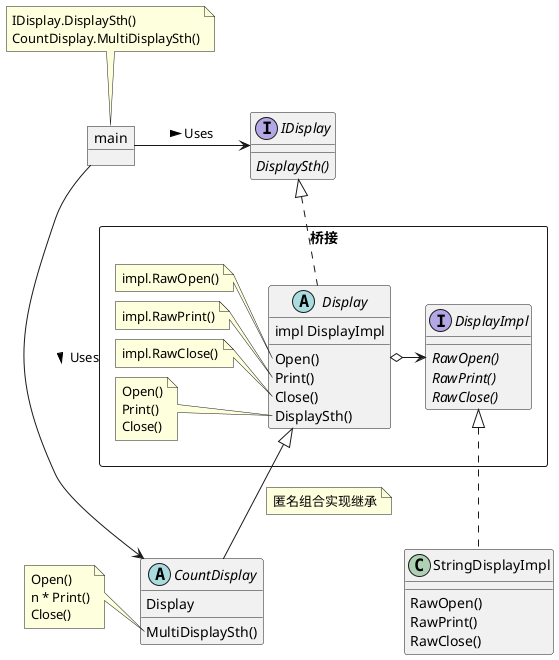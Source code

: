 @startuml
'https://plantuml.com/class-diagram

object main
note top of main
IDisplay.DisplaySth()
CountDisplay.MultiDisplaySth()
end note
interface IDisplay {
    {abstract}DisplaySth()
}
package 桥接 <<rectangle>> {
    abstract class Display {
        impl DisplayImpl
        Open()
        Print()
        Close()
        DisplaySth()
    }
    note left of Display::Open
    impl.RawOpen()
    end note
    note left of Display::Print
    impl.RawPrint()
    end note
    note left of Display::Close
    impl.RawClose()
    end note
    note left of Display::DisplaySth
    Open()
    Print()
    Close()
    end note
    interface DisplayImpl {
        {abstract}RawOpen()
        {abstract}RawPrint()
        {abstract}RawClose()
    }
}
abstract class CountDisplay {
    Display
    MultiDisplaySth()
}
note left of CountDisplay::MultiDisplay
    Open()
    n * Print()
    Close()
end note
class StringDisplayImpl {
    RawOpen()
    RawPrint()
    RawClose()
}

main -> IDisplay: Uses >
main --> CountDisplay: Uses >
IDisplay <|.. Display
Display o-> DisplayImpl
Display <|-- CountDisplay
note on link: 匿名组合实现继承
DisplayImpl <|.. StringDisplayImpl

@enduml